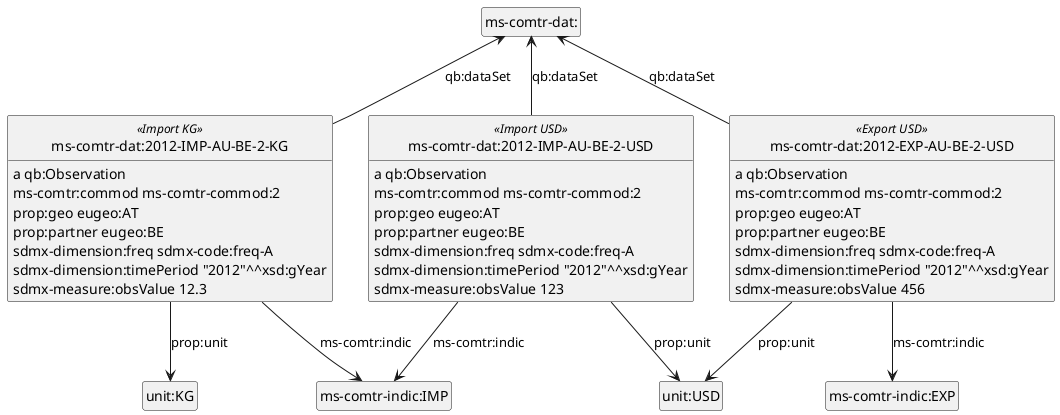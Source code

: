 @startuml
hide empty methods
hide empty attributes
hide circle
skinparam classAttributeIconSize 0
class ms_comtr_dat_2012_IMP_AU_BE_2_USD as "ms-comtr-dat:2012-IMP-AU-BE-2-USD"
class ms_comtr_dat_2012_IMP_AU_BE_2_USD <<Import USD>>
class ms_comtr_dat_2012_EXP_AU_BE_2_USD as "ms-comtr-dat:2012-EXP-AU-BE-2-USD"
class ms_comtr_dat_2012_EXP_AU_BE_2_USD <<Export USD>>
class ms_comtr_dat_2012_IMP_AU_BE_2_KG as "ms-comtr-dat:2012-IMP-AU-BE-2-KG"
class ms_comtr_dat_2012_IMP_AU_BE_2_KG <<Import KG>>
ms_comtr_dat_2012_IMP_AU_BE_2_KG : a qb:Observation
class unit_KG as "unit:KG"
ms_comtr_dat_2012_IMP_AU_BE_2_KG --> unit_KG : prop:unit
class ms_comtr_indic_IMP as "ms-comtr-indic:IMP"
ms_comtr_dat_2012_IMP_AU_BE_2_KG --> ms_comtr_indic_IMP : ms-comtr:indic
class ms_comtr_dat_ as "ms-comtr-dat:"
ms_comtr_dat_2012_IMP_AU_BE_2_KG -up-> ms_comtr_dat_ : qb:dataSet
ms_comtr_dat_2012_IMP_AU_BE_2_KG : ms-comtr:commod ms-comtr-commod:2
ms_comtr_dat_2012_IMP_AU_BE_2_KG : prop:geo eugeo:AT
ms_comtr_dat_2012_IMP_AU_BE_2_KG : prop:partner eugeo:BE
ms_comtr_dat_2012_IMP_AU_BE_2_KG : sdmx-dimension:freq sdmx-code:freq-A
ms_comtr_dat_2012_IMP_AU_BE_2_KG : sdmx-dimension:timePeriod "2012"^^xsd:gYear
ms_comtr_dat_2012_IMP_AU_BE_2_KG : sdmx-measure:obsValue 12.3
ms_comtr_dat_2012_IMP_AU_BE_2_USD : a qb:Observation
ms_comtr_dat_2012_IMP_AU_BE_2_USD -up-> ms_comtr_dat_ : qb:dataSet
class unit_USD as "unit:USD"
ms_comtr_dat_2012_IMP_AU_BE_2_USD --> unit_USD : prop:unit
ms_comtr_dat_2012_IMP_AU_BE_2_USD --> ms_comtr_indic_IMP : ms-comtr:indic
ms_comtr_dat_2012_IMP_AU_BE_2_USD : ms-comtr:commod ms-comtr-commod:2
ms_comtr_dat_2012_IMP_AU_BE_2_USD : prop:geo eugeo:AT
ms_comtr_dat_2012_IMP_AU_BE_2_USD : prop:partner eugeo:BE
ms_comtr_dat_2012_IMP_AU_BE_2_USD : sdmx-dimension:freq sdmx-code:freq-A
ms_comtr_dat_2012_IMP_AU_BE_2_USD : sdmx-dimension:timePeriod "2012"^^xsd:gYear
ms_comtr_dat_2012_IMP_AU_BE_2_USD : sdmx-measure:obsValue 123
ms_comtr_dat_2012_EXP_AU_BE_2_USD : a qb:Observation
ms_comtr_dat_2012_EXP_AU_BE_2_USD -up-> ms_comtr_dat_ : qb:dataSet
class ms_comtr_indic_EXP as "ms-comtr-indic:EXP"
ms_comtr_dat_2012_EXP_AU_BE_2_USD --> ms_comtr_indic_EXP : ms-comtr:indic
ms_comtr_dat_2012_EXP_AU_BE_2_USD --> unit_USD : prop:unit
ms_comtr_dat_2012_EXP_AU_BE_2_USD : ms-comtr:commod ms-comtr-commod:2
ms_comtr_dat_2012_EXP_AU_BE_2_USD : prop:geo eugeo:AT
ms_comtr_dat_2012_EXP_AU_BE_2_USD : prop:partner eugeo:BE
ms_comtr_dat_2012_EXP_AU_BE_2_USD : sdmx-dimension:freq sdmx-code:freq-A
ms_comtr_dat_2012_EXP_AU_BE_2_USD : sdmx-dimension:timePeriod "2012"^^xsd:gYear
ms_comtr_dat_2012_EXP_AU_BE_2_USD : sdmx-measure:obsValue 456
@enduml
